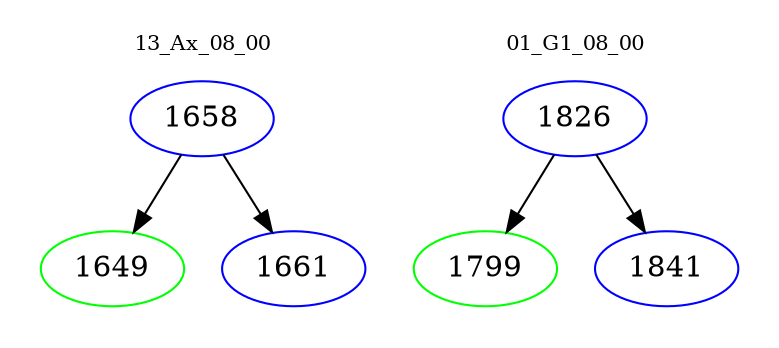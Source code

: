 digraph{
subgraph cluster_0 {
color = white
label = "13_Ax_08_00";
fontsize=10;
T0_1658 [label="1658", color="blue"]
T0_1658 -> T0_1649 [color="black"]
T0_1649 [label="1649", color="green"]
T0_1658 -> T0_1661 [color="black"]
T0_1661 [label="1661", color="blue"]
}
subgraph cluster_1 {
color = white
label = "01_G1_08_00";
fontsize=10;
T1_1826 [label="1826", color="blue"]
T1_1826 -> T1_1799 [color="black"]
T1_1799 [label="1799", color="green"]
T1_1826 -> T1_1841 [color="black"]
T1_1841 [label="1841", color="blue"]
}
}
